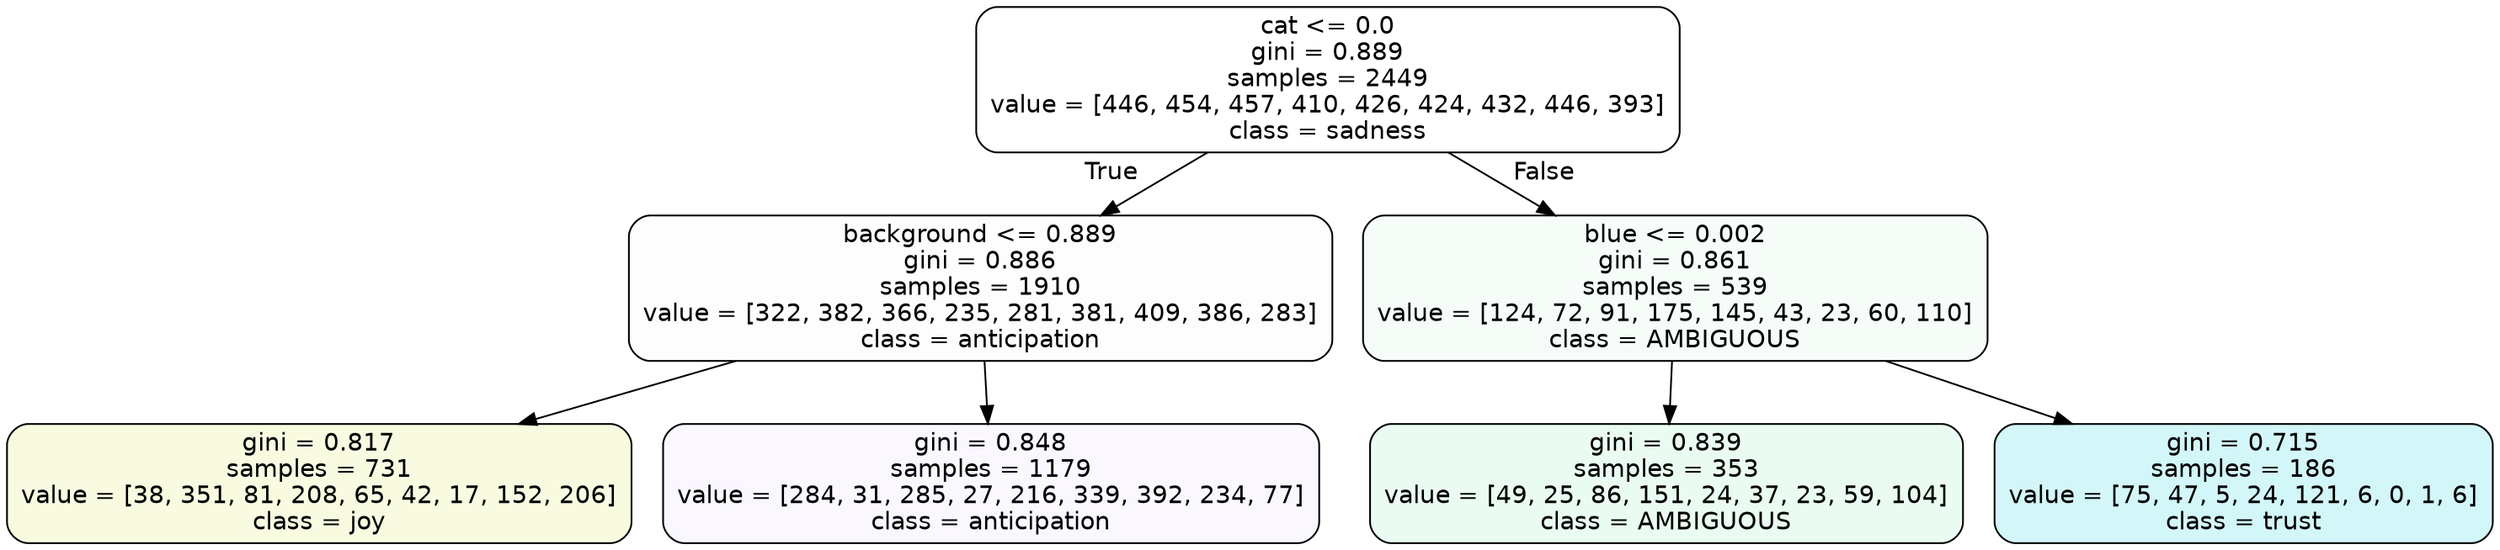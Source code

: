 digraph Tree {
node [shape=box, style="filled, rounded", color="black", fontname=helvetica] ;
edge [fontname=helvetica] ;
0 [label="cat <= 0.0\ngini = 0.889\nsamples = 2449\nvalue = [446, 454, 457, 410, 426, 424, 432, 446, 393]\nclass = sadness", fillcolor="#64e53900"] ;
1 [label="background <= 0.889\ngini = 0.886\nsamples = 1910\nvalue = [322, 382, 366, 235, 281, 381, 409, 386, 283]\nclass = anticipation", fillcolor="#8139e502"] ;
0 -> 1 [labeldistance=2.5, labelangle=45, headlabel="True"] ;
2 [label="gini = 0.817\nsamples = 731\nvalue = [38, 351, 81, 208, 65, 42, 17, 152, 206]\nclass = joy", fillcolor="#d7e53926"] ;
1 -> 2 ;
3 [label="gini = 0.848\nsamples = 1179\nvalue = [284, 31, 285, 27, 216, 339, 392, 234, 77]\nclass = anticipation", fillcolor="#8139e509"] ;
1 -> 3 ;
4 [label="blue <= 0.002\ngini = 0.861\nsamples = 539\nvalue = [124, 72, 91, 175, 145, 43, 23, 60, 110]\nclass = AMBIGUOUS", fillcolor="#39e5810b"] ;
0 -> 4 [labeldistance=2.5, labelangle=-45, headlabel="False"] ;
5 [label="gini = 0.839\nsamples = 353\nvalue = [49, 25, 86, 151, 24, 37, 23, 59, 104]\nclass = AMBIGUOUS", fillcolor="#39e5811a"] ;
4 -> 5 ;
6 [label="gini = 0.715\nsamples = 186\nvalue = [75, 47, 5, 24, 121, 6, 0, 1, 6]\nclass = trust", fillcolor="#39d7e538"] ;
4 -> 6 ;
}